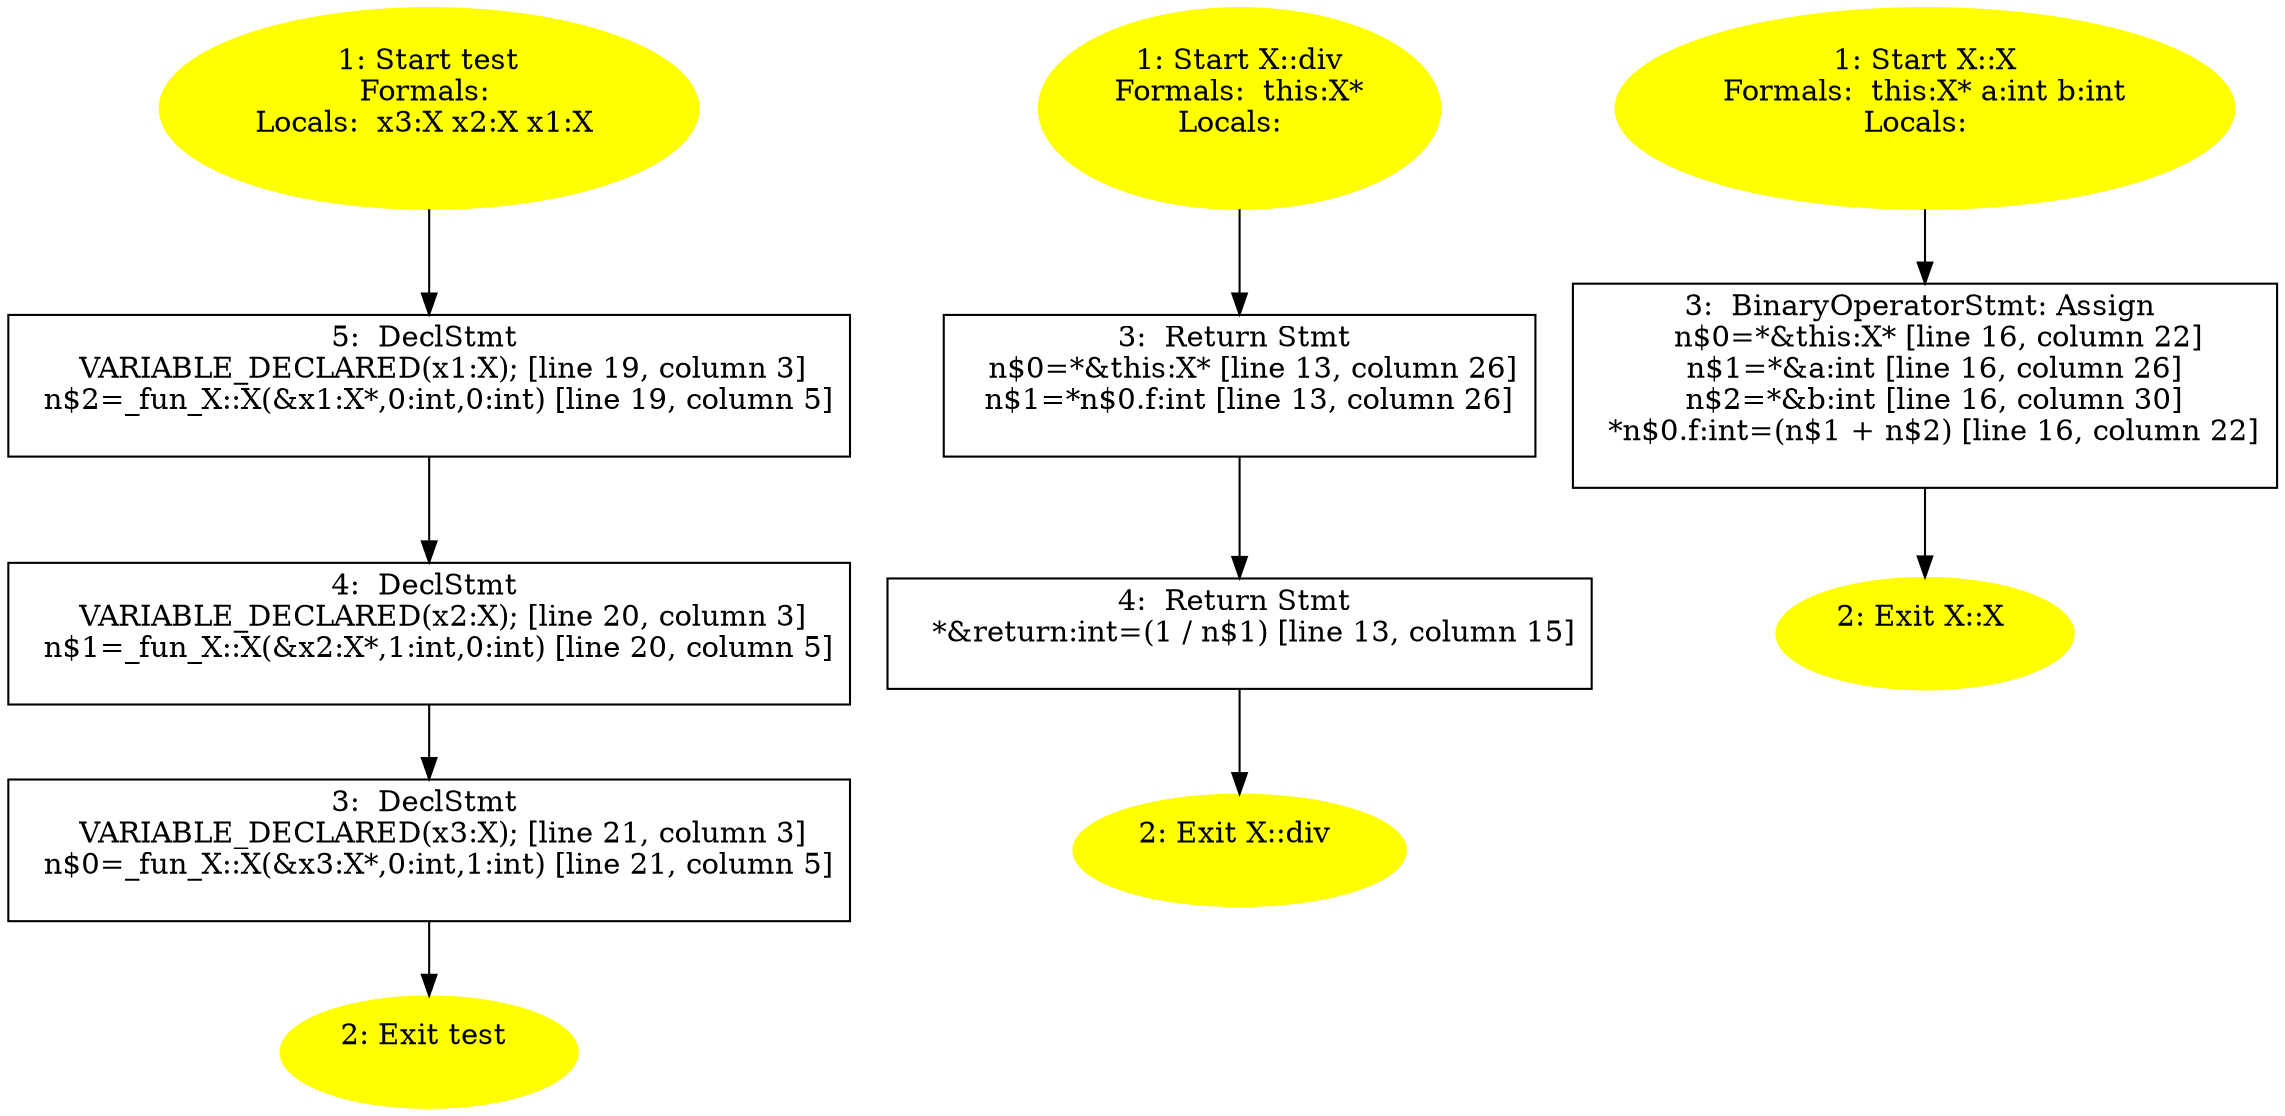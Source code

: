 /* @generated */
digraph cfg {
"test#18241244337164948030.afc14f193ad97442_1" [label="1: Start test\nFormals: \nLocals:  x3:X x2:X x1:X \n  " color=yellow style=filled]
	

	 "test#18241244337164948030.afc14f193ad97442_1" -> "test#18241244337164948030.afc14f193ad97442_5" ;
"test#18241244337164948030.afc14f193ad97442_2" [label="2: Exit test \n  " color=yellow style=filled]
	

"test#18241244337164948030.afc14f193ad97442_3" [label="3:  DeclStmt \n   VARIABLE_DECLARED(x3:X); [line 21, column 3]\n  n$0=_fun_X::X(&x3:X*,0:int,1:int) [line 21, column 5]\n " shape="box"]
	

	 "test#18241244337164948030.afc14f193ad97442_3" -> "test#18241244337164948030.afc14f193ad97442_2" ;
"test#18241244337164948030.afc14f193ad97442_4" [label="4:  DeclStmt \n   VARIABLE_DECLARED(x2:X); [line 20, column 3]\n  n$1=_fun_X::X(&x2:X*,1:int,0:int) [line 20, column 5]\n " shape="box"]
	

	 "test#18241244337164948030.afc14f193ad97442_4" -> "test#18241244337164948030.afc14f193ad97442_3" ;
"test#18241244337164948030.afc14f193ad97442_5" [label="5:  DeclStmt \n   VARIABLE_DECLARED(x1:X); [line 19, column 3]\n  n$2=_fun_X::X(&x1:X*,0:int,0:int) [line 19, column 5]\n " shape="box"]
	

	 "test#18241244337164948030.afc14f193ad97442_5" -> "test#18241244337164948030.afc14f193ad97442_4" ;
"div#X#(18085298371773708552).78228fdd912ebeeb_1" [label="1: Start X::div\nFormals:  this:X*\nLocals:  \n  " color=yellow style=filled]
	

	 "div#X#(18085298371773708552).78228fdd912ebeeb_1" -> "div#X#(18085298371773708552).78228fdd912ebeeb_3" ;
"div#X#(18085298371773708552).78228fdd912ebeeb_2" [label="2: Exit X::div \n  " color=yellow style=filled]
	

"div#X#(18085298371773708552).78228fdd912ebeeb_3" [label="3:  Return Stmt \n   n$0=*&this:X* [line 13, column 26]\n  n$1=*n$0.f:int [line 13, column 26]\n " shape="box"]
	

	 "div#X#(18085298371773708552).78228fdd912ebeeb_3" -> "div#X#(18085298371773708552).78228fdd912ebeeb_4" ;
"div#X#(18085298371773708552).78228fdd912ebeeb_4" [label="4:  Return Stmt \n   *&return:int=(1 / n$1) [line 13, column 15]\n " shape="box"]
	

	 "div#X#(18085298371773708552).78228fdd912ebeeb_4" -> "div#X#(18085298371773708552).78228fdd912ebeeb_2" ;
"X#X#{14428669737419226111}.bcdced57ebd07811_1" [label="1: Start X::X\nFormals:  this:X* a:int b:int\nLocals:  \n  " color=yellow style=filled]
	

	 "X#X#{14428669737419226111}.bcdced57ebd07811_1" -> "X#X#{14428669737419226111}.bcdced57ebd07811_3" ;
"X#X#{14428669737419226111}.bcdced57ebd07811_2" [label="2: Exit X::X \n  " color=yellow style=filled]
	

"X#X#{14428669737419226111}.bcdced57ebd07811_3" [label="3:  BinaryOperatorStmt: Assign \n   n$0=*&this:X* [line 16, column 22]\n  n$1=*&a:int [line 16, column 26]\n  n$2=*&b:int [line 16, column 30]\n  *n$0.f:int=(n$1 + n$2) [line 16, column 22]\n " shape="box"]
	

	 "X#X#{14428669737419226111}.bcdced57ebd07811_3" -> "X#X#{14428669737419226111}.bcdced57ebd07811_2" ;
}
